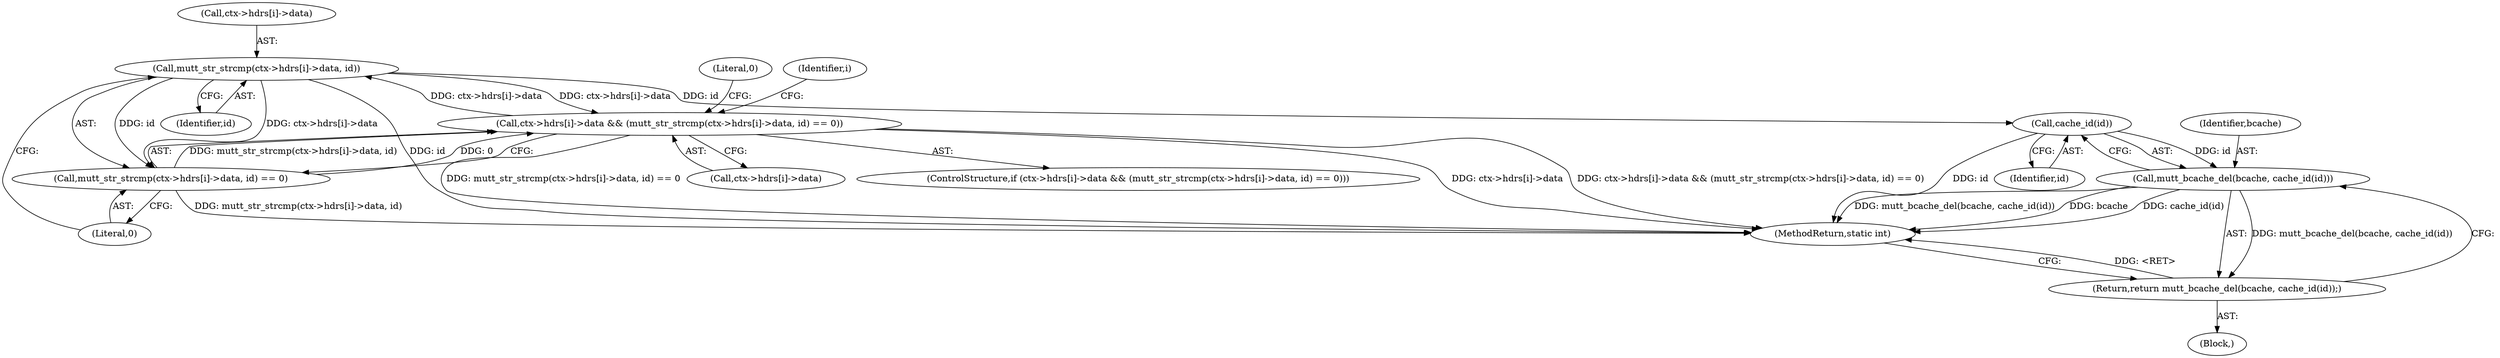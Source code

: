 digraph "0_neomutt_9bfab35522301794483f8f9ed60820bdec9be59e_0@pointer" {
"1000174" [label="(Call,cache_id(id))"];
"1000159" [label="(Call,mutt_str_strcmp(ctx->hdrs[i]->data, id))"];
"1000150" [label="(Call,ctx->hdrs[i]->data && (mutt_str_strcmp(ctx->hdrs[i]->data, id) == 0))"];
"1000158" [label="(Call,mutt_str_strcmp(ctx->hdrs[i]->data, id) == 0)"];
"1000172" [label="(Call,mutt_bcache_del(bcache, cache_id(id)))"];
"1000171" [label="(Return,return mutt_bcache_del(bcache, cache_id(id));)"];
"1000149" [label="(ControlStructure,if (ctx->hdrs[i]->data && (mutt_str_strcmp(ctx->hdrs[i]->data, id) == 0)))"];
"1000173" [label="(Identifier,bcache)"];
"1000176" [label="(MethodReturn,static int)"];
"1000107" [label="(Block,)"];
"1000174" [label="(Call,cache_id(id))"];
"1000172" [label="(Call,mutt_bcache_del(bcache, cache_id(id)))"];
"1000159" [label="(Call,mutt_str_strcmp(ctx->hdrs[i]->data, id))"];
"1000160" [label="(Call,ctx->hdrs[i]->data)"];
"1000158" [label="(Call,mutt_str_strcmp(ctx->hdrs[i]->data, id) == 0)"];
"1000170" [label="(Literal,0)"];
"1000147" [label="(Identifier,i)"];
"1000167" [label="(Identifier,id)"];
"1000168" [label="(Literal,0)"];
"1000150" [label="(Call,ctx->hdrs[i]->data && (mutt_str_strcmp(ctx->hdrs[i]->data, id) == 0))"];
"1000171" [label="(Return,return mutt_bcache_del(bcache, cache_id(id));)"];
"1000151" [label="(Call,ctx->hdrs[i]->data)"];
"1000175" [label="(Identifier,id)"];
"1000174" -> "1000172"  [label="AST: "];
"1000174" -> "1000175"  [label="CFG: "];
"1000175" -> "1000174"  [label="AST: "];
"1000172" -> "1000174"  [label="CFG: "];
"1000174" -> "1000176"  [label="DDG: id"];
"1000174" -> "1000172"  [label="DDG: id"];
"1000159" -> "1000174"  [label="DDG: id"];
"1000159" -> "1000158"  [label="AST: "];
"1000159" -> "1000167"  [label="CFG: "];
"1000160" -> "1000159"  [label="AST: "];
"1000167" -> "1000159"  [label="AST: "];
"1000168" -> "1000159"  [label="CFG: "];
"1000159" -> "1000176"  [label="DDG: id"];
"1000159" -> "1000150"  [label="DDG: ctx->hdrs[i]->data"];
"1000159" -> "1000158"  [label="DDG: ctx->hdrs[i]->data"];
"1000159" -> "1000158"  [label="DDG: id"];
"1000150" -> "1000159"  [label="DDG: ctx->hdrs[i]->data"];
"1000150" -> "1000149"  [label="AST: "];
"1000150" -> "1000151"  [label="CFG: "];
"1000150" -> "1000158"  [label="CFG: "];
"1000151" -> "1000150"  [label="AST: "];
"1000158" -> "1000150"  [label="AST: "];
"1000170" -> "1000150"  [label="CFG: "];
"1000147" -> "1000150"  [label="CFG: "];
"1000150" -> "1000176"  [label="DDG: ctx->hdrs[i]->data"];
"1000150" -> "1000176"  [label="DDG: ctx->hdrs[i]->data && (mutt_str_strcmp(ctx->hdrs[i]->data, id) == 0)"];
"1000150" -> "1000176"  [label="DDG: mutt_str_strcmp(ctx->hdrs[i]->data, id) == 0"];
"1000158" -> "1000150"  [label="DDG: mutt_str_strcmp(ctx->hdrs[i]->data, id)"];
"1000158" -> "1000150"  [label="DDG: 0"];
"1000158" -> "1000168"  [label="CFG: "];
"1000168" -> "1000158"  [label="AST: "];
"1000158" -> "1000176"  [label="DDG: mutt_str_strcmp(ctx->hdrs[i]->data, id)"];
"1000172" -> "1000171"  [label="AST: "];
"1000173" -> "1000172"  [label="AST: "];
"1000171" -> "1000172"  [label="CFG: "];
"1000172" -> "1000176"  [label="DDG: mutt_bcache_del(bcache, cache_id(id))"];
"1000172" -> "1000176"  [label="DDG: bcache"];
"1000172" -> "1000176"  [label="DDG: cache_id(id)"];
"1000172" -> "1000171"  [label="DDG: mutt_bcache_del(bcache, cache_id(id))"];
"1000171" -> "1000107"  [label="AST: "];
"1000176" -> "1000171"  [label="CFG: "];
"1000171" -> "1000176"  [label="DDG: <RET>"];
}
